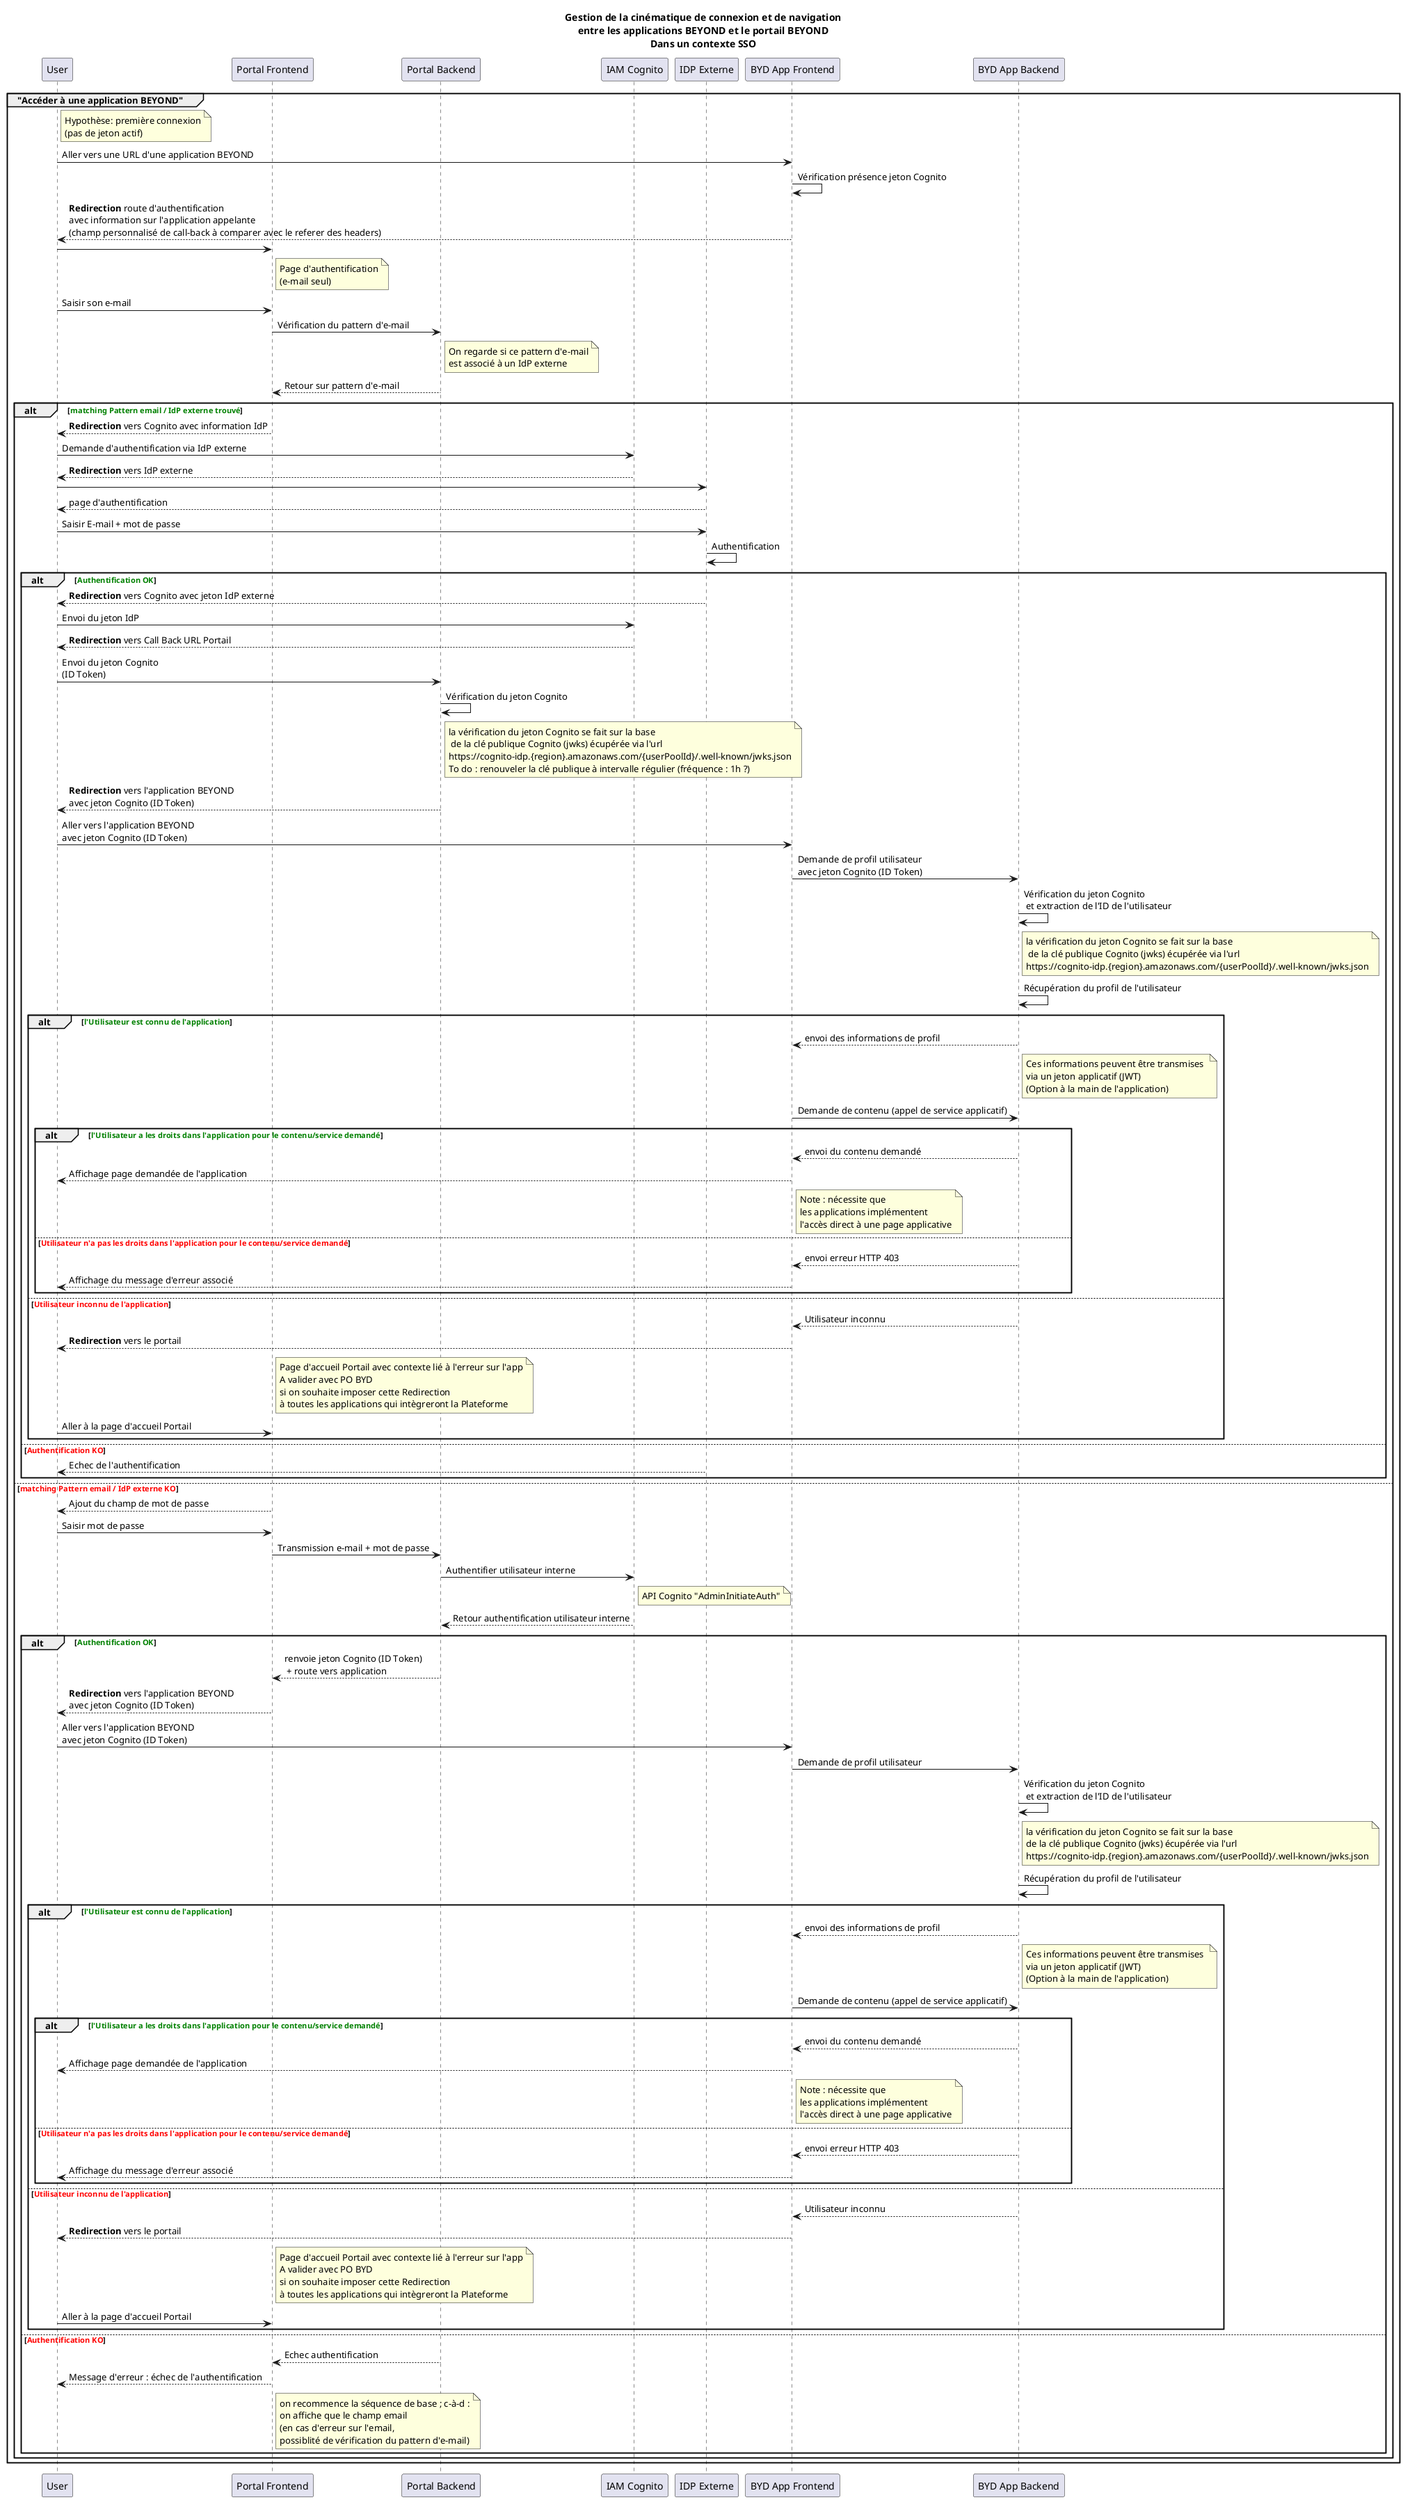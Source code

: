 @startuml seq_authentication
title 
Gestion de la cinématique de connexion et de navigation
entre les applications BEYOND et le portail BEYOND
Dans un contexte SSO
end title
participant "User" as U
participant "Portal Frontend" as PF
participant "Portal Backend" as PB
participant "IAM Cognito" as  IAM
participant "IDP Externe" as  IDP
participant "BYD App Frontend" as RF
participant "BYD App Backend" as RB

group "Accéder à une application BEYOND"
  note right U
    Hypothèse: première connexion
    (pas de jeton actif)
  end note
  U -> RF: Aller vers une URL d'une application BEYOND
  RF -> RF: Vérification présence jeton Cognito
  RF --> U: **Redirection** route d'authentification\navec information sur l'application appelante\n(champ personnalisé de call-back à comparer avec le referer des headers)
  U -> PF
  note right PF
    Page d'authentification
    (e-mail seul)
  end note
  U -> PF: Saisir son e-mail
  PF -> PB: Vérification du pattern d'e-mail
  note right PB
    On regarde si ce pattern d'e-mail
    est associé à un IdP externe
  end note
  PB --> PF: Retour sur pattern d'e-mail
  alt <color Green>matching Pattern email / IdP externe trouvé</color>
    PF --> U: **Redirection** vers Cognito avec information IdP
    U -> IAM: Demande d'authentification via IdP externe
    IAM --> U: **Redirection** vers IdP externe
    U -> IDP:
    IDP --> U: page d'authentification
    U -> IDP: Saisir E-mail + mot de passe
    IDP -> IDP: Authentification
    alt <color Green>Authentification OK</color>
      IDP --> U: **Redirection** vers Cognito avec jeton IdP externe
      U -> IAM: Envoi du jeton IdP
      IAM --> U: **Redirection** vers Call Back URL Portail
      U -> PB: Envoi du jeton Cognito\n(ID Token)
      PB -> PB: Vérification du jeton Cognito
      note right PB
        la vérification du jeton Cognito se fait sur la base
         de la clé publique Cognito (jwks) écupérée via l'url 
        https://cognito-idp.{region}.amazonaws.com/{userPoolId}/.well-known/jwks.json
        To do : renouveler la clé publique à intervalle régulier (fréquence : 1h ?)
      end note
      PB --> U: **Redirection** vers l'application BEYOND\navec jeton Cognito (ID Token)
      U -> RF: Aller vers l'application BEYOND\navec jeton Cognito (ID Token)
      RF -> RB: Demande de profil utilisateur\navec jeton Cognito (ID Token)
      RB -> RB : Vérification du jeton Cognito\n et extraction de l'ID de l'utilisateur
      note right RB
        la vérification du jeton Cognito se fait sur la base
         de la clé publique Cognito (jwks) écupérée via l'url 
        https://cognito-idp.{region}.amazonaws.com/{userPoolId}/.well-known/jwks.json
      end note
      RB -> RB : Récupération du profil de l'utilisateur
      alt <color Green>l'Utilisateur est connu de l'application</color>
        RB --> RF: envoi des informations de profil
        note right RB
         Ces informations peuvent être transmises 
         via un jeton applicatif (JWT)
         (Option à la main de l'application)
        end note
        RF -> RB: Demande de contenu (appel de service applicatif)
        alt <color Green>l'Utilisateur a les droits dans l'application pour le contenu/service demandé</color>
          RB --> RF: envoi du contenu demandé
          RF --> U: Affichage page demandée de l'application
          note right RF
            Note : nécessite que
            les applications implémentent
            l'accès direct à une page applicative
          end note
        else  <color Red>Utilisateur n'a pas les droits dans l'application pour le contenu/service demandé</color>
          RB --> RF: envoi erreur HTTP 403
          RF --> U: Affichage du message d'erreur associé
        end
      else  <color Red>Utilisateur inconnu de l'application</color>
        RB --> RF: Utilisateur inconnu
        RF --> U: **Redirection** vers le portail
        note right PF
          Page d'accueil Portail avec contexte lié à l'erreur sur l'app
          A valider avec PO BYD
          si on souhaite imposer cette Redirection
          à toutes les applications qui intègreront la Plateforme
        end note
        U -> PF: Aller à la page d'accueil Portail
     end
    else  <color Red>Authentification KO</color>
      IDP --> U: Echec de l'authentification
    end
  
  else  <color Red>matching Pattern email / IdP externe KO</color>
    PF --> U: Ajout du champ de mot de passe
    U -> PF: Saisir mot de passe
    PF -> PB: Transmission e-mail + mot de passe
    PB -> IAM: Authentifier utilisateur interne
    note right IAM
        API Cognito "AdminInitiateAuth"
    end note
    IAM --> PB: Retour authentification utilisateur interne
      alt <color Green>Authentification OK</color>
        PB --> PF: renvoie jeton Cognito (ID Token)\n + route vers application
        PF --> U: **Redirection** vers l'application BEYOND\navec jeton Cognito (ID Token)
        U -> RF: Aller vers l'application BEYOND\navec jeton Cognito (ID Token)
        RF -> RB: Demande de profil utilisateur
        RB -> RB : Vérification du jeton Cognito\n et extraction de l'ID de l'utilisateur
        note right RB
          la vérification du jeton Cognito se fait sur la base
          de la clé publique Cognito (jwks) écupérée via l'url 
          https://cognito-idp.{region}.amazonaws.com/{userPoolId}/.well-known/jwks.json
        end note
        RB -> RB : Récupération du profil de l'utilisateur
        alt <color Green>l'Utilisateur est connu de l'application</color>
          RB --> RF: envoi des informations de profil
          note right RB
          Ces informations peuvent être transmises 
          via un jeton applicatif (JWT)
          (Option à la main de l'application)
          end note
          RF -> RB: Demande de contenu (appel de service applicatif)
          alt <color Green>l'Utilisateur a les droits dans l'application pour le contenu/service demandé</color>
            RB --> RF: envoi du contenu demandé
            RF --> U: Affichage page demandée de l'application
            note right RF
              Note : nécessite que
              les applications implémentent
              l'accès direct à une page applicative
            end note
          else  <color Red>Utilisateur n'a pas les droits dans l'application pour le contenu/service demandé</color>
            RB --> RF: envoi erreur HTTP 403
            RF --> U: Affichage du message d'erreur associé
          end
        else  <color Red>Utilisateur inconnu de l'application</color>
          RB --> RF: Utilisateur inconnu
          RF --> U: **Redirection** vers le portail
          note right PF
            Page d'accueil Portail avec contexte lié à l'erreur sur l'app
            A valider avec PO BYD
            si on souhaite imposer cette Redirection
            à toutes les applications qui intègreront la Plateforme
          end note
          U -> PF: Aller à la page d'accueil Portail
        end
    else  <color Red>Authentification KO</color>
        PB --> PF: Echec authentification
        PF --> U: Message d'erreur : échec de l'authentification
        note right PF
          on recommence la séquence de base ; c-à-d :
          on affiche que le champ email
          (en cas d'erreur sur l'email,
          possiblité de vérification du pattern d'e-mail)
        end note
    end
  end
end
@enduml